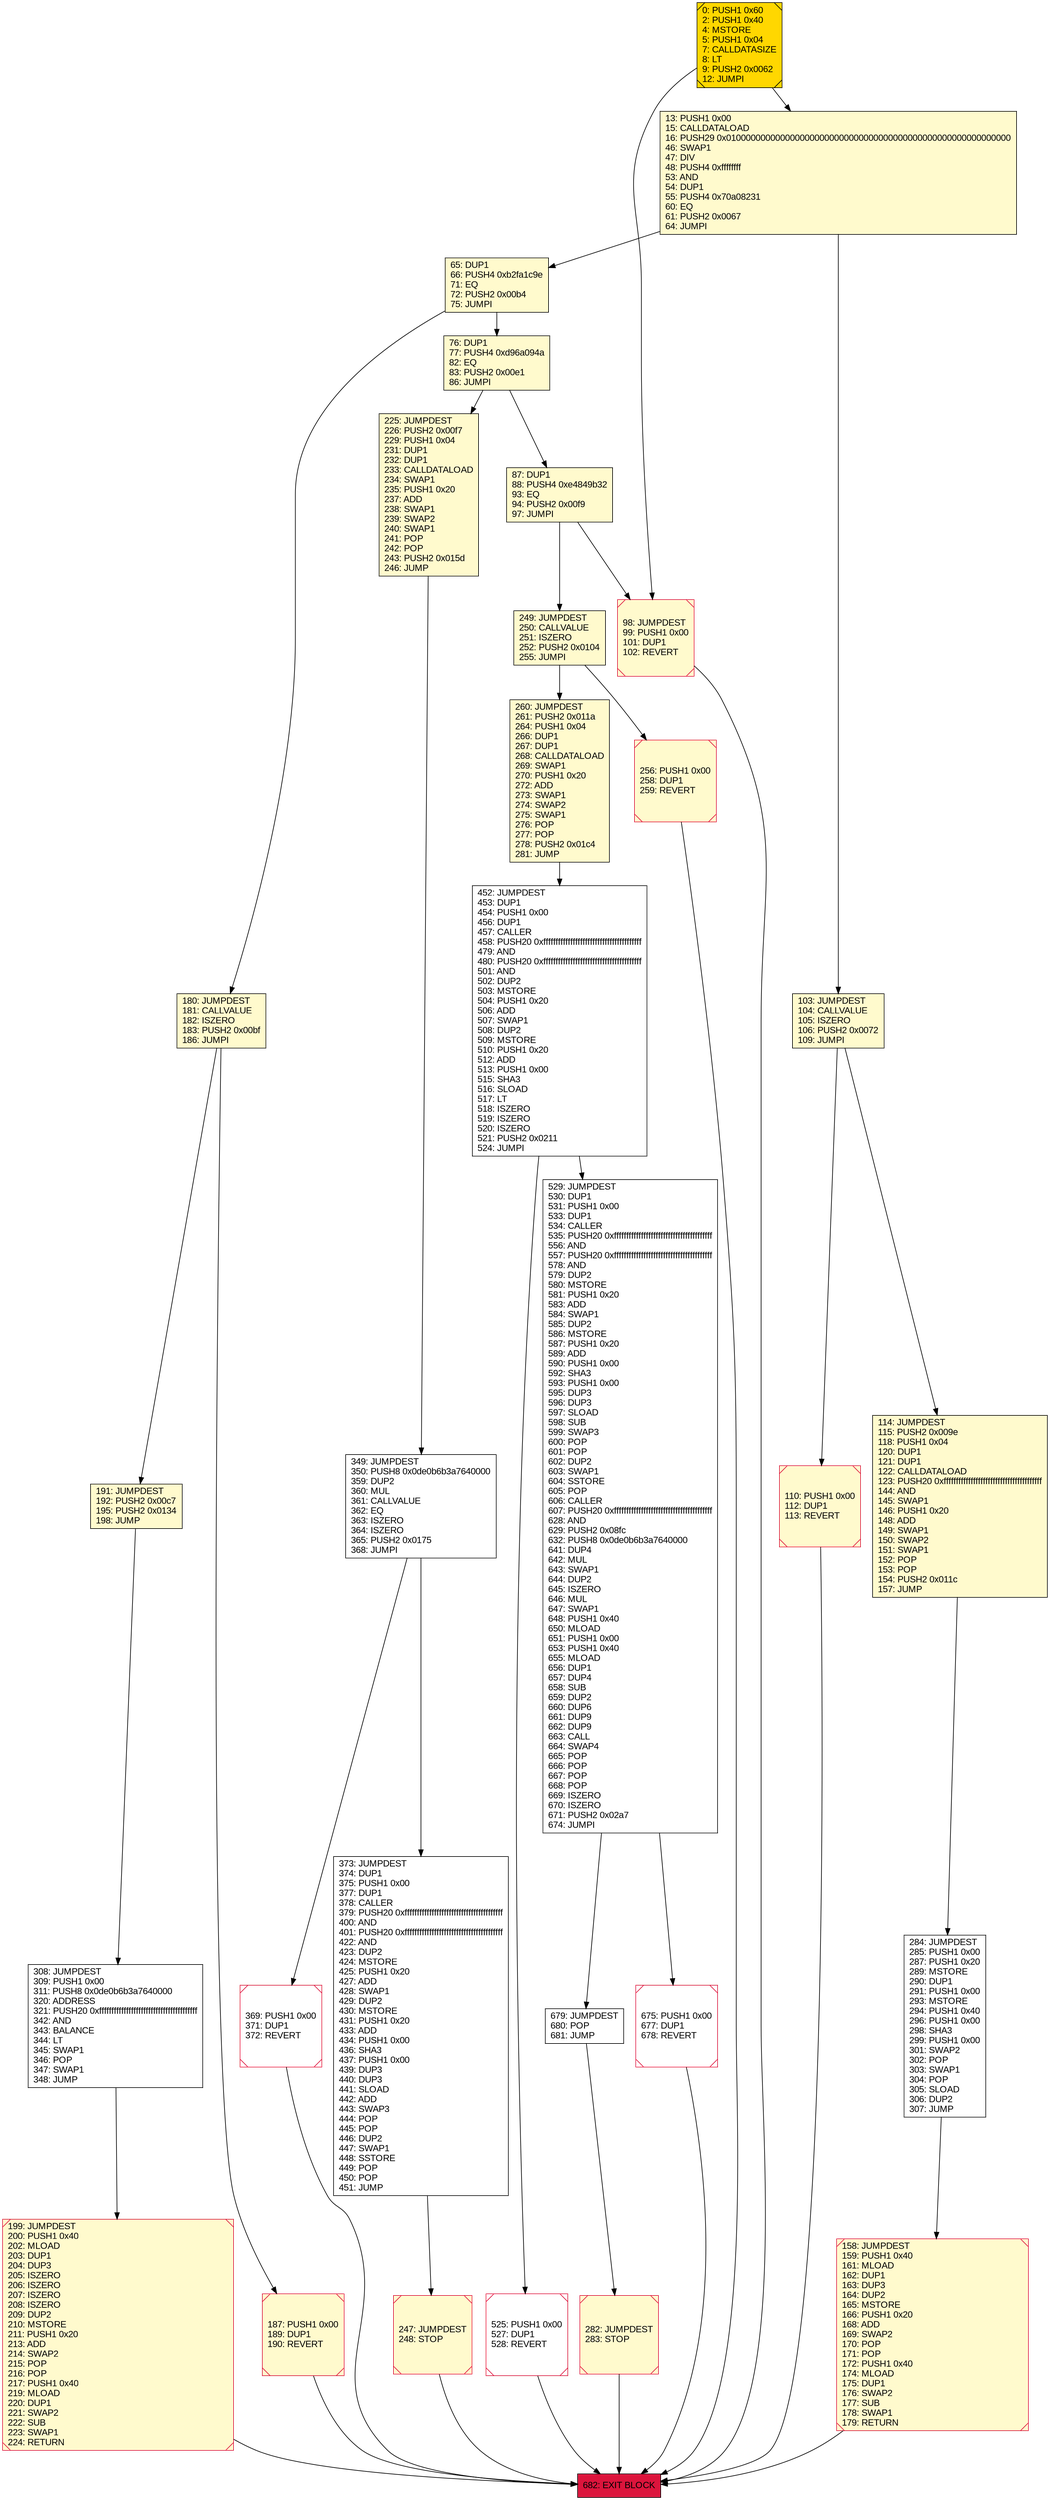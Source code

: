 digraph G {
bgcolor=transparent rankdir=UD;
node [shape=box style=filled color=black fillcolor=white fontname=arial fontcolor=black];
679 [label="679: JUMPDEST\l680: POP\l681: JUMP\l" ];
675 [label="675: PUSH1 0x00\l677: DUP1\l678: REVERT\l" shape=Msquare color=crimson ];
65 [label="65: DUP1\l66: PUSH4 0xb2fa1c9e\l71: EQ\l72: PUSH2 0x00b4\l75: JUMPI\l" fillcolor=lemonchiffon ];
284 [label="284: JUMPDEST\l285: PUSH1 0x00\l287: PUSH1 0x20\l289: MSTORE\l290: DUP1\l291: PUSH1 0x00\l293: MSTORE\l294: PUSH1 0x40\l296: PUSH1 0x00\l298: SHA3\l299: PUSH1 0x00\l301: SWAP2\l302: POP\l303: SWAP1\l304: POP\l305: SLOAD\l306: DUP2\l307: JUMP\l" ];
308 [label="308: JUMPDEST\l309: PUSH1 0x00\l311: PUSH8 0x0de0b6b3a7640000\l320: ADDRESS\l321: PUSH20 0xffffffffffffffffffffffffffffffffffffffff\l342: AND\l343: BALANCE\l344: LT\l345: SWAP1\l346: POP\l347: SWAP1\l348: JUMP\l" ];
349 [label="349: JUMPDEST\l350: PUSH8 0x0de0b6b3a7640000\l359: DUP2\l360: MUL\l361: CALLVALUE\l362: EQ\l363: ISZERO\l364: ISZERO\l365: PUSH2 0x0175\l368: JUMPI\l" ];
282 [label="282: JUMPDEST\l283: STOP\l" fillcolor=lemonchiffon shape=Msquare color=crimson ];
110 [label="110: PUSH1 0x00\l112: DUP1\l113: REVERT\l" fillcolor=lemonchiffon shape=Msquare color=crimson ];
369 [label="369: PUSH1 0x00\l371: DUP1\l372: REVERT\l" shape=Msquare color=crimson ];
373 [label="373: JUMPDEST\l374: DUP1\l375: PUSH1 0x00\l377: DUP1\l378: CALLER\l379: PUSH20 0xffffffffffffffffffffffffffffffffffffffff\l400: AND\l401: PUSH20 0xffffffffffffffffffffffffffffffffffffffff\l422: AND\l423: DUP2\l424: MSTORE\l425: PUSH1 0x20\l427: ADD\l428: SWAP1\l429: DUP2\l430: MSTORE\l431: PUSH1 0x20\l433: ADD\l434: PUSH1 0x00\l436: SHA3\l437: PUSH1 0x00\l439: DUP3\l440: DUP3\l441: SLOAD\l442: ADD\l443: SWAP3\l444: POP\l445: POP\l446: DUP2\l447: SWAP1\l448: SSTORE\l449: POP\l450: POP\l451: JUMP\l" ];
0 [label="0: PUSH1 0x60\l2: PUSH1 0x40\l4: MSTORE\l5: PUSH1 0x04\l7: CALLDATASIZE\l8: LT\l9: PUSH2 0x0062\l12: JUMPI\l" fillcolor=lemonchiffon shape=Msquare fillcolor=gold ];
191 [label="191: JUMPDEST\l192: PUSH2 0x00c7\l195: PUSH2 0x0134\l198: JUMP\l" fillcolor=lemonchiffon ];
187 [label="187: PUSH1 0x00\l189: DUP1\l190: REVERT\l" fillcolor=lemonchiffon shape=Msquare color=crimson ];
13 [label="13: PUSH1 0x00\l15: CALLDATALOAD\l16: PUSH29 0x0100000000000000000000000000000000000000000000000000000000\l46: SWAP1\l47: DIV\l48: PUSH4 0xffffffff\l53: AND\l54: DUP1\l55: PUSH4 0x70a08231\l60: EQ\l61: PUSH2 0x0067\l64: JUMPI\l" fillcolor=lemonchiffon ];
76 [label="76: DUP1\l77: PUSH4 0xd96a094a\l82: EQ\l83: PUSH2 0x00e1\l86: JUMPI\l" fillcolor=lemonchiffon ];
256 [label="256: PUSH1 0x00\l258: DUP1\l259: REVERT\l" fillcolor=lemonchiffon shape=Msquare color=crimson ];
114 [label="114: JUMPDEST\l115: PUSH2 0x009e\l118: PUSH1 0x04\l120: DUP1\l121: DUP1\l122: CALLDATALOAD\l123: PUSH20 0xffffffffffffffffffffffffffffffffffffffff\l144: AND\l145: SWAP1\l146: PUSH1 0x20\l148: ADD\l149: SWAP1\l150: SWAP2\l151: SWAP1\l152: POP\l153: POP\l154: PUSH2 0x011c\l157: JUMP\l" fillcolor=lemonchiffon ];
247 [label="247: JUMPDEST\l248: STOP\l" fillcolor=lemonchiffon shape=Msquare color=crimson ];
87 [label="87: DUP1\l88: PUSH4 0xe4849b32\l93: EQ\l94: PUSH2 0x00f9\l97: JUMPI\l" fillcolor=lemonchiffon ];
98 [label="98: JUMPDEST\l99: PUSH1 0x00\l101: DUP1\l102: REVERT\l" fillcolor=lemonchiffon shape=Msquare color=crimson ];
249 [label="249: JUMPDEST\l250: CALLVALUE\l251: ISZERO\l252: PUSH2 0x0104\l255: JUMPI\l" fillcolor=lemonchiffon ];
682 [label="682: EXIT BLOCK\l" fillcolor=crimson ];
452 [label="452: JUMPDEST\l453: DUP1\l454: PUSH1 0x00\l456: DUP1\l457: CALLER\l458: PUSH20 0xffffffffffffffffffffffffffffffffffffffff\l479: AND\l480: PUSH20 0xffffffffffffffffffffffffffffffffffffffff\l501: AND\l502: DUP2\l503: MSTORE\l504: PUSH1 0x20\l506: ADD\l507: SWAP1\l508: DUP2\l509: MSTORE\l510: PUSH1 0x20\l512: ADD\l513: PUSH1 0x00\l515: SHA3\l516: SLOAD\l517: LT\l518: ISZERO\l519: ISZERO\l520: ISZERO\l521: PUSH2 0x0211\l524: JUMPI\l" ];
525 [label="525: PUSH1 0x00\l527: DUP1\l528: REVERT\l" shape=Msquare color=crimson ];
158 [label="158: JUMPDEST\l159: PUSH1 0x40\l161: MLOAD\l162: DUP1\l163: DUP3\l164: DUP2\l165: MSTORE\l166: PUSH1 0x20\l168: ADD\l169: SWAP2\l170: POP\l171: POP\l172: PUSH1 0x40\l174: MLOAD\l175: DUP1\l176: SWAP2\l177: SUB\l178: SWAP1\l179: RETURN\l" fillcolor=lemonchiffon shape=Msquare color=crimson ];
103 [label="103: JUMPDEST\l104: CALLVALUE\l105: ISZERO\l106: PUSH2 0x0072\l109: JUMPI\l" fillcolor=lemonchiffon ];
260 [label="260: JUMPDEST\l261: PUSH2 0x011a\l264: PUSH1 0x04\l266: DUP1\l267: DUP1\l268: CALLDATALOAD\l269: SWAP1\l270: PUSH1 0x20\l272: ADD\l273: SWAP1\l274: SWAP2\l275: SWAP1\l276: POP\l277: POP\l278: PUSH2 0x01c4\l281: JUMP\l" fillcolor=lemonchiffon ];
225 [label="225: JUMPDEST\l226: PUSH2 0x00f7\l229: PUSH1 0x04\l231: DUP1\l232: DUP1\l233: CALLDATALOAD\l234: SWAP1\l235: PUSH1 0x20\l237: ADD\l238: SWAP1\l239: SWAP2\l240: SWAP1\l241: POP\l242: POP\l243: PUSH2 0x015d\l246: JUMP\l" fillcolor=lemonchiffon ];
180 [label="180: JUMPDEST\l181: CALLVALUE\l182: ISZERO\l183: PUSH2 0x00bf\l186: JUMPI\l" fillcolor=lemonchiffon ];
529 [label="529: JUMPDEST\l530: DUP1\l531: PUSH1 0x00\l533: DUP1\l534: CALLER\l535: PUSH20 0xffffffffffffffffffffffffffffffffffffffff\l556: AND\l557: PUSH20 0xffffffffffffffffffffffffffffffffffffffff\l578: AND\l579: DUP2\l580: MSTORE\l581: PUSH1 0x20\l583: ADD\l584: SWAP1\l585: DUP2\l586: MSTORE\l587: PUSH1 0x20\l589: ADD\l590: PUSH1 0x00\l592: SHA3\l593: PUSH1 0x00\l595: DUP3\l596: DUP3\l597: SLOAD\l598: SUB\l599: SWAP3\l600: POP\l601: POP\l602: DUP2\l603: SWAP1\l604: SSTORE\l605: POP\l606: CALLER\l607: PUSH20 0xffffffffffffffffffffffffffffffffffffffff\l628: AND\l629: PUSH2 0x08fc\l632: PUSH8 0x0de0b6b3a7640000\l641: DUP4\l642: MUL\l643: SWAP1\l644: DUP2\l645: ISZERO\l646: MUL\l647: SWAP1\l648: PUSH1 0x40\l650: MLOAD\l651: PUSH1 0x00\l653: PUSH1 0x40\l655: MLOAD\l656: DUP1\l657: DUP4\l658: SUB\l659: DUP2\l660: DUP6\l661: DUP9\l662: DUP9\l663: CALL\l664: SWAP4\l665: POP\l666: POP\l667: POP\l668: POP\l669: ISZERO\l670: ISZERO\l671: PUSH2 0x02a7\l674: JUMPI\l" ];
199 [label="199: JUMPDEST\l200: PUSH1 0x40\l202: MLOAD\l203: DUP1\l204: DUP3\l205: ISZERO\l206: ISZERO\l207: ISZERO\l208: ISZERO\l209: DUP2\l210: MSTORE\l211: PUSH1 0x20\l213: ADD\l214: SWAP2\l215: POP\l216: POP\l217: PUSH1 0x40\l219: MLOAD\l220: DUP1\l221: SWAP2\l222: SUB\l223: SWAP1\l224: RETURN\l" fillcolor=lemonchiffon shape=Msquare color=crimson ];
87 -> 98;
76 -> 87;
525 -> 682;
158 -> 682;
452 -> 525;
247 -> 682;
0 -> 13;
249 -> 256;
256 -> 682;
98 -> 682;
87 -> 249;
679 -> 282;
199 -> 682;
103 -> 114;
191 -> 308;
76 -> 225;
260 -> 452;
249 -> 260;
13 -> 65;
349 -> 369;
349 -> 373;
452 -> 529;
65 -> 76;
114 -> 284;
282 -> 682;
110 -> 682;
675 -> 682;
284 -> 158;
180 -> 187;
180 -> 191;
13 -> 103;
187 -> 682;
308 -> 199;
0 -> 98;
373 -> 247;
529 -> 675;
65 -> 180;
529 -> 679;
369 -> 682;
103 -> 110;
225 -> 349;
}